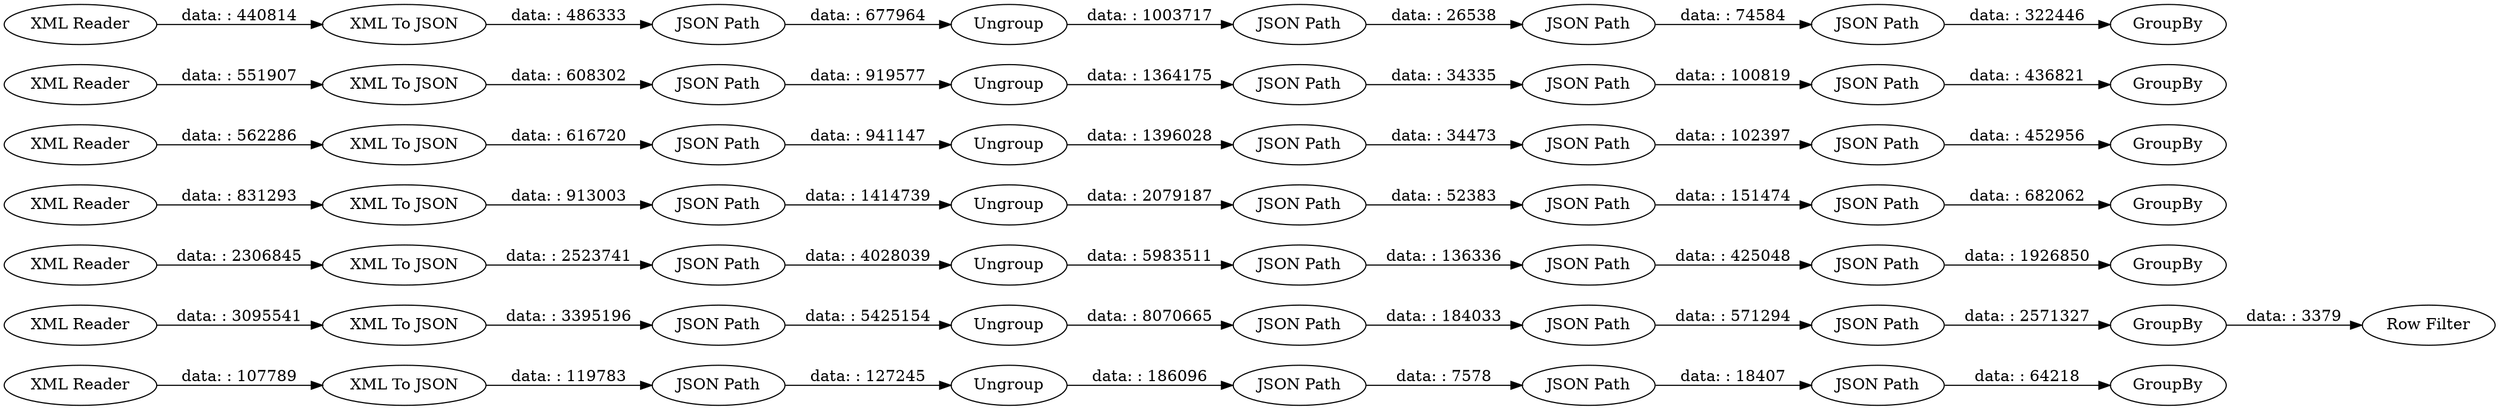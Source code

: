 digraph {
	"-7781611862991895170_11" [label=GroupBy]
	"-7781611862991895170_14" [label="JSON Path"]
	"-7781611862991895170_8" [label="JSON Path"]
	"-7781611862991895170_48" [label="JSON Path"]
	"-7781611862991895170_16" [label="XML To JSON"]
	"-7781611862991895170_39" [label=GroupBy]
	"-7781611862991895170_12" [label="JSON Path"]
	"-7781611862991895170_56" [label="JSON Path"]
	"-7781611862991895170_42" [label="JSON Path"]
	"-7781611862991895170_20" [label="JSON Path"]
	"-7781611862991895170_50" [label="JSON Path"]
	"-7781611862991895170_47" [label=GroupBy]
	"-7781611862991895170_18" [label=Ungroup]
	"-7781611862991895170_31" [label=GroupBy]
	"-7781611862991895170_25" [label="JSON Path"]
	"-7781611862991895170_10" [label="JSON Path"]
	"-7781611862991895170_43" [label="JSON Path"]
	"-7781611862991895170_52" [label=Ungroup]
	"-7781611862991895170_57" [label="XML Reader"]
	"-7781611862991895170_24" [label="XML To JSON"]
	"-7781611862991895170_49" [label="XML Reader"]
	"-7781611862991895170_29" [label="JSON Path"]
	"-7781611862991895170_53" [label="JSON Path"]
	"-7781611862991895170_27" [label="XML Reader"]
	"-7781611862991895170_34" [label="JSON Path"]
	"-7781611862991895170_33" [label="XML Reader"]
	"-7781611862991895170_55" [label=GroupBy]
	"-7781611862991895170_15" [label=GroupBy]
	"-7781611862991895170_19" [label="XML Reader"]
	"-7781611862991895170_9" [label="JSON Path"]
	"-7781611862991895170_21" [label="JSON Path"]
	"-7781611862991895170_38" [label="XML To JSON"]
	"-7781611862991895170_35" [label="JSON Path"]
	"-7781611862991895170_44" [label=Ungroup]
	"-7781611862991895170_7" [label=Ungroup]
	"-7781611862991895170_41" [label="XML Reader"]
	"-7781611862991895170_32" [label="JSON Path"]
	"-7781611862991895170_2" [label="XML To JSON"]
	"-7781611862991895170_36" [label=Ungroup]
	"-7781611862991895170_26" [label=Ungroup]
	"-7781611862991895170_28" [label=Ungroup]
	"-7781611862991895170_37" [label="JSON Path"]
	"-7781611862991895170_58" [label="JSON Path"]
	"-7781611862991895170_13" [label="JSON Path"]
	"-7781611862991895170_30" [label="XML To JSON"]
	"-7781611862991895170_17" [label="JSON Path"]
	"-7781611862991895170_40" [label="JSON Path"]
	"-7781611862991895170_22" [label="JSON Path"]
	"-7781611862991895170_3" [label="JSON Path"]
	"-7781611862991895170_60" [label="Row Filter"]
	"-7781611862991895170_1" [label="XML Reader"]
	"-7781611862991895170_59" [label="JSON Path"]
	"-7781611862991895170_46" [label="XML To JSON"]
	"-7781611862991895170_45" [label="JSON Path"]
	"-7781611862991895170_23" [label=GroupBy]
	"-7781611862991895170_51" [label="JSON Path"]
	"-7781611862991895170_54" [label="XML To JSON"]
	"-7781611862991895170_45" -> "-7781611862991895170_47" [label="data: : 1926850"]
	"-7781611862991895170_17" -> "-7781611862991895170_12" [label="data: : 184033"]
	"-7781611862991895170_19" -> "-7781611862991895170_16" [label="data: : 3095541"]
	"-7781611862991895170_29" -> "-7781611862991895170_31" [label="data: : 322446"]
	"-7781611862991895170_3" -> "-7781611862991895170_7" [label="data: : 127245"]
	"-7781611862991895170_10" -> "-7781611862991895170_11" [label="data: : 64218"]
	"-7781611862991895170_20" -> "-7781611862991895170_22" [label="data: : 100819"]
	"-7781611862991895170_51" -> "-7781611862991895170_44" [label="data: : 4028039"]
	"-7781611862991895170_34" -> "-7781611862991895170_32" [label="data: : 26538"]
	"-7781611862991895170_56" -> "-7781611862991895170_53" [label="data: : 102397"]
	"-7781611862991895170_35" -> "-7781611862991895170_28" [label="data: : 677964"]
	"-7781611862991895170_44" -> "-7781611862991895170_50" [label="data: : 5983511"]
	"-7781611862991895170_26" -> "-7781611862991895170_25" [label="data: : 1364175"]
	"-7781611862991895170_59" -> "-7781611862991895170_52" [label="data: : 941147"]
	"-7781611862991895170_9" -> "-7781611862991895170_10" [label="data: : 18407"]
	"-7781611862991895170_33" -> "-7781611862991895170_30" [label="data: : 440814"]
	"-7781611862991895170_16" -> "-7781611862991895170_13" [label="data: : 3395196"]
	"-7781611862991895170_2" -> "-7781611862991895170_3" [label="data: : 119783"]
	"-7781611862991895170_14" -> "-7781611862991895170_15" [label="data: : 2571327"]
	"-7781611862991895170_21" -> "-7781611862991895170_26" [label="data: : 919577"]
	"-7781611862991895170_28" -> "-7781611862991895170_34" [label="data: : 1003717"]
	"-7781611862991895170_18" -> "-7781611862991895170_17" [label="data: : 8070665"]
	"-7781611862991895170_30" -> "-7781611862991895170_35" [label="data: : 486333"]
	"-7781611862991895170_42" -> "-7781611862991895170_40" [label="data: : 52383"]
	"-7781611862991895170_43" -> "-7781611862991895170_36" [label="data: : 1414739"]
	"-7781611862991895170_53" -> "-7781611862991895170_55" [label="data: : 452956"]
	"-7781611862991895170_24" -> "-7781611862991895170_21" [label="data: : 608302"]
	"-7781611862991895170_58" -> "-7781611862991895170_56" [label="data: : 34473"]
	"-7781611862991895170_25" -> "-7781611862991895170_20" [label="data: : 34335"]
	"-7781611862991895170_41" -> "-7781611862991895170_38" [label="data: : 831293"]
	"-7781611862991895170_49" -> "-7781611862991895170_46" [label="data: : 2306845"]
	"-7781611862991895170_52" -> "-7781611862991895170_58" [label="data: : 1396028"]
	"-7781611862991895170_8" -> "-7781611862991895170_9" [label="data: : 7578"]
	"-7781611862991895170_46" -> "-7781611862991895170_51" [label="data: : 2523741"]
	"-7781611862991895170_7" -> "-7781611862991895170_8" [label="data: : 186096"]
	"-7781611862991895170_50" -> "-7781611862991895170_48" [label="data: : 136336"]
	"-7781611862991895170_54" -> "-7781611862991895170_59" [label="data: : 616720"]
	"-7781611862991895170_40" -> "-7781611862991895170_37" [label="data: : 151474"]
	"-7781611862991895170_57" -> "-7781611862991895170_54" [label="data: : 562286"]
	"-7781611862991895170_1" -> "-7781611862991895170_2" [label="data: : 107789"]
	"-7781611862991895170_32" -> "-7781611862991895170_29" [label="data: : 74584"]
	"-7781611862991895170_13" -> "-7781611862991895170_18" [label="data: : 5425154"]
	"-7781611862991895170_37" -> "-7781611862991895170_39" [label="data: : 682062"]
	"-7781611862991895170_27" -> "-7781611862991895170_24" [label="data: : 551907"]
	"-7781611862991895170_38" -> "-7781611862991895170_43" [label="data: : 913003"]
	"-7781611862991895170_48" -> "-7781611862991895170_45" [label="data: : 425048"]
	"-7781611862991895170_36" -> "-7781611862991895170_42" [label="data: : 2079187"]
	"-7781611862991895170_12" -> "-7781611862991895170_14" [label="data: : 571294"]
	"-7781611862991895170_15" -> "-7781611862991895170_60" [label="data: : 3379"]
	"-7781611862991895170_22" -> "-7781611862991895170_23" [label="data: : 436821"]
	rankdir=LR
}

